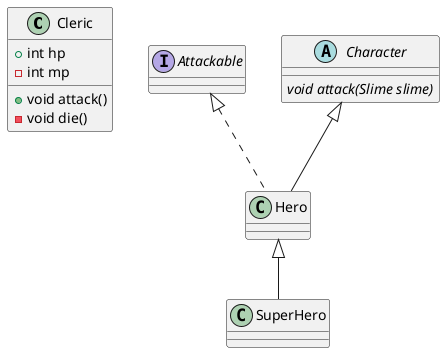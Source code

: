 @startuml

class Cleric{
   + int hp
   - int mp

   + void attack()
   - void die()
}

interface Attackable{
}

abstract class Character{
    {abstract} void attack(Slime slime)
}

class Hero extends Character implements Attackable{
}

class SuperHero extends Hero{
}
@enduml